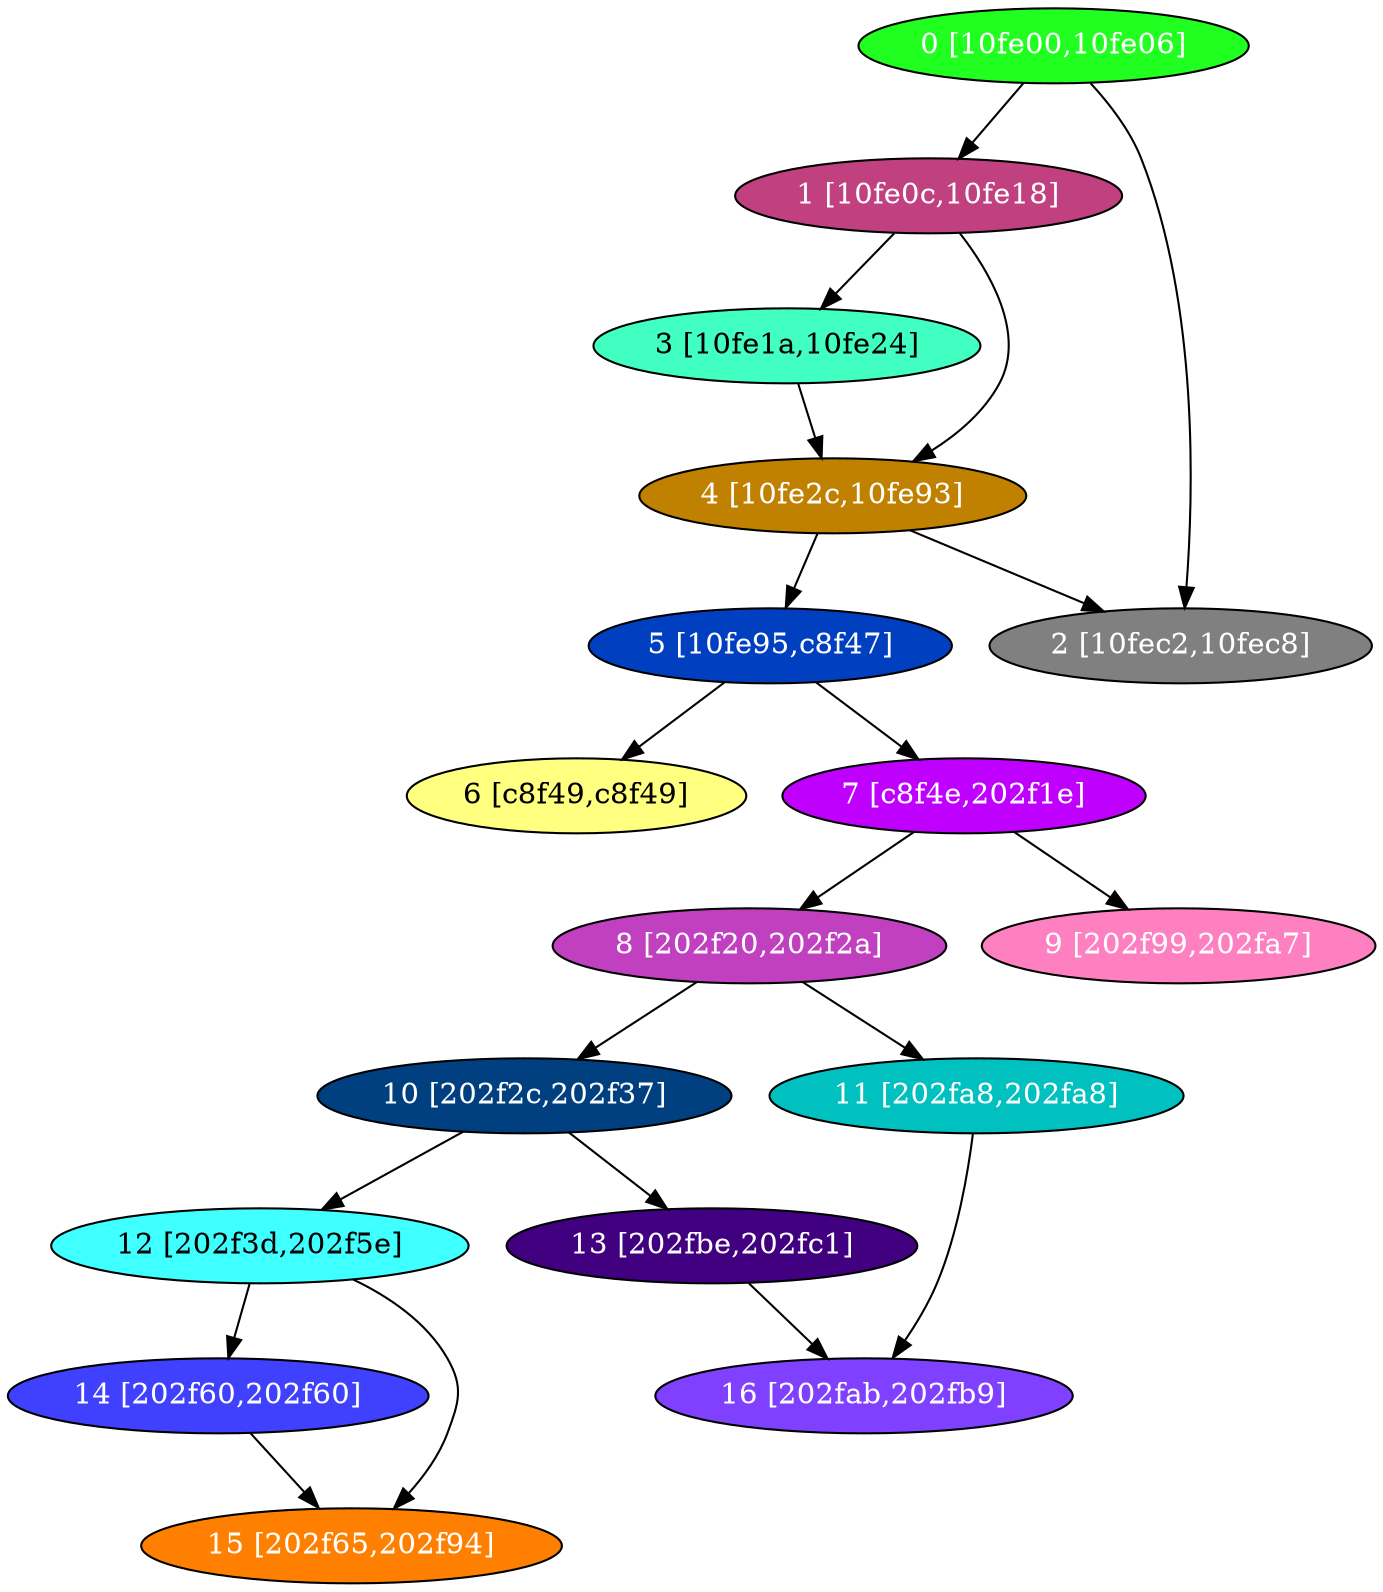 diGraph libnss3{
	libnss3_0  [style=filled fillcolor="#20FF20" fontcolor="#ffffff" shape=oval label="0 [10fe00,10fe06]"]
	libnss3_1  [style=filled fillcolor="#C04080" fontcolor="#ffffff" shape=oval label="1 [10fe0c,10fe18]"]
	libnss3_2  [style=filled fillcolor="#808080" fontcolor="#ffffff" shape=oval label="2 [10fec2,10fec8]"]
	libnss3_3  [style=filled fillcolor="#40FFC0" fontcolor="#000000" shape=oval label="3 [10fe1a,10fe24]"]
	libnss3_4  [style=filled fillcolor="#C08000" fontcolor="#ffffff" shape=oval label="4 [10fe2c,10fe93]"]
	libnss3_5  [style=filled fillcolor="#0040C0" fontcolor="#ffffff" shape=oval label="5 [10fe95,c8f47]"]
	libnss3_6  [style=filled fillcolor="#FFFF80" fontcolor="#000000" shape=oval label="6 [c8f49,c8f49]"]
	libnss3_7  [style=filled fillcolor="#C000FF" fontcolor="#ffffff" shape=oval label="7 [c8f4e,202f1e]"]
	libnss3_8  [style=filled fillcolor="#C040C0" fontcolor="#ffffff" shape=oval label="8 [202f20,202f2a]"]
	libnss3_9  [style=filled fillcolor="#FF80C0" fontcolor="#ffffff" shape=oval label="9 [202f99,202fa7]"]
	libnss3_a  [style=filled fillcolor="#004080" fontcolor="#ffffff" shape=oval label="10 [202f2c,202f37]"]
	libnss3_b  [style=filled fillcolor="#00C0C0" fontcolor="#ffffff" shape=oval label="11 [202fa8,202fa8]"]
	libnss3_c  [style=filled fillcolor="#40FFFF" fontcolor="#000000" shape=oval label="12 [202f3d,202f5e]"]
	libnss3_d  [style=filled fillcolor="#400080" fontcolor="#ffffff" shape=oval label="13 [202fbe,202fc1]"]
	libnss3_e  [style=filled fillcolor="#4040FF" fontcolor="#ffffff" shape=oval label="14 [202f60,202f60]"]
	libnss3_f  [style=filled fillcolor="#FF8000" fontcolor="#ffffff" shape=oval label="15 [202f65,202f94]"]
	libnss3_10  [style=filled fillcolor="#8040FF" fontcolor="#ffffff" shape=oval label="16 [202fab,202fb9]"]

	libnss3_0 -> libnss3_1
	libnss3_0 -> libnss3_2
	libnss3_1 -> libnss3_3
	libnss3_1 -> libnss3_4
	libnss3_3 -> libnss3_4
	libnss3_4 -> libnss3_2
	libnss3_4 -> libnss3_5
	libnss3_5 -> libnss3_6
	libnss3_5 -> libnss3_7
	libnss3_7 -> libnss3_8
	libnss3_7 -> libnss3_9
	libnss3_8 -> libnss3_a
	libnss3_8 -> libnss3_b
	libnss3_a -> libnss3_c
	libnss3_a -> libnss3_d
	libnss3_b -> libnss3_10
	libnss3_c -> libnss3_e
	libnss3_c -> libnss3_f
	libnss3_d -> libnss3_10
	libnss3_e -> libnss3_f
}